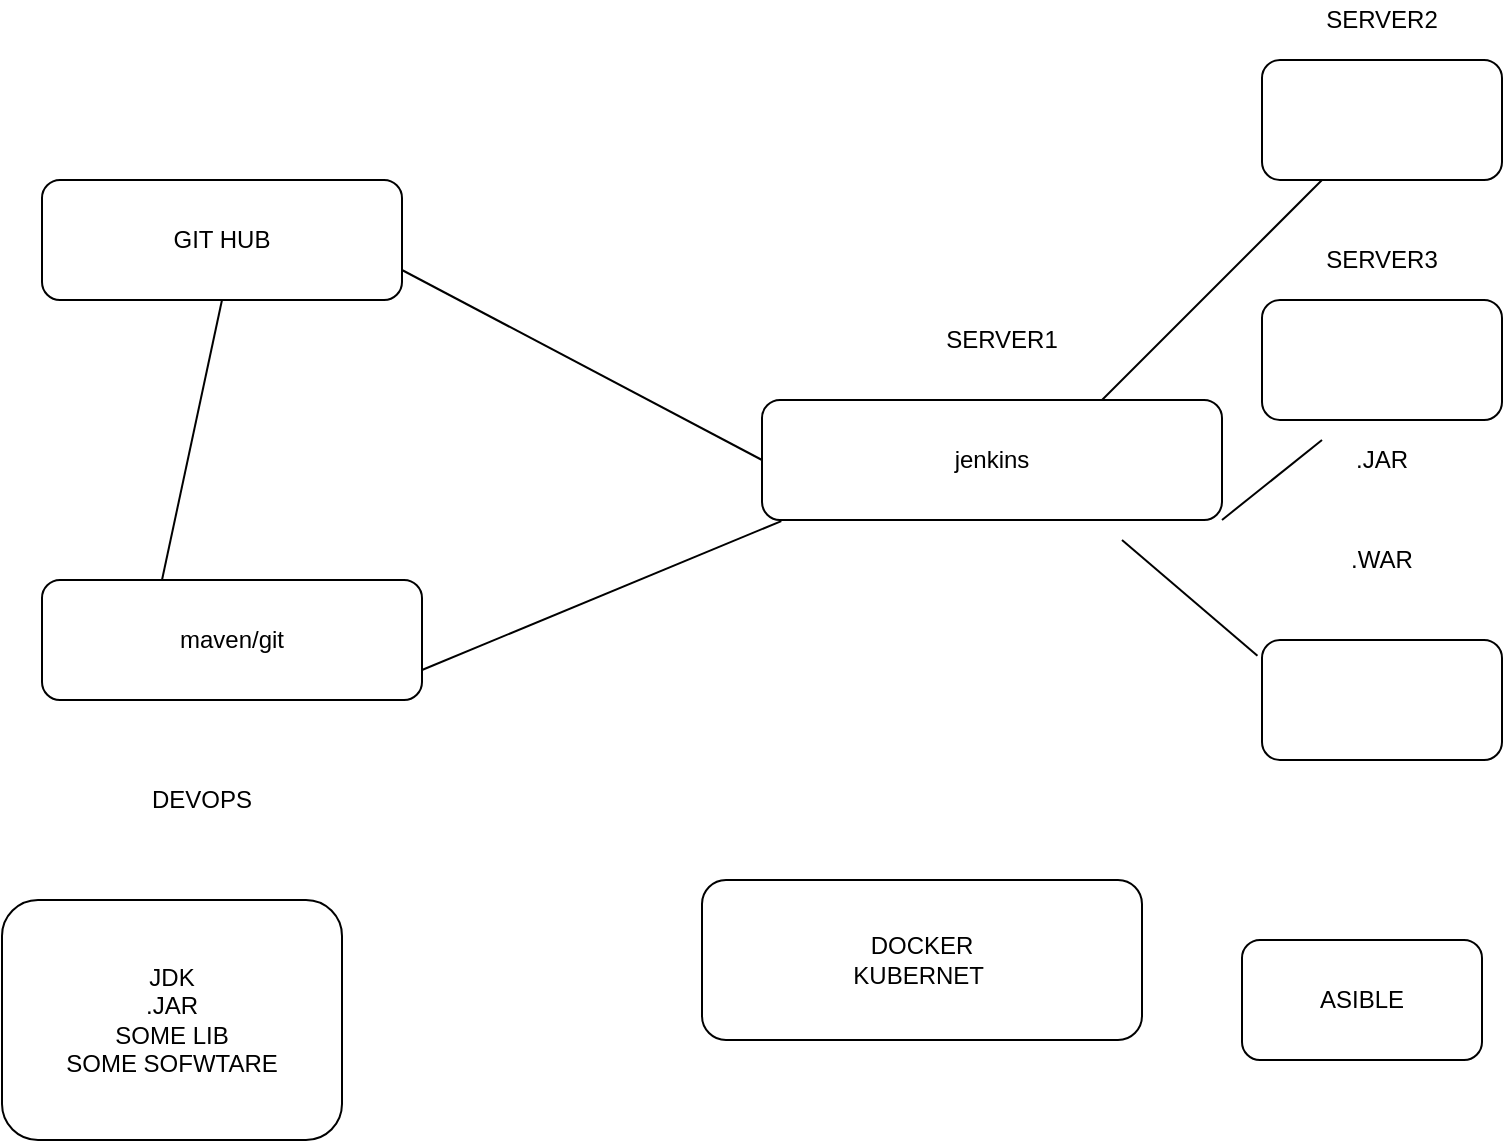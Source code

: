 <mxfile version="14.9.3" type="github">
  <diagram id="axSN_ILpecY8JrCQ5q0i" name="Page-1">
    <mxGraphModel dx="1209" dy="562" grid="1" gridSize="10" guides="1" tooltips="1" connect="1" arrows="1" fold="1" page="1" pageScale="1" pageWidth="850" pageHeight="1100" math="0" shadow="0">
      <root>
        <mxCell id="0" />
        <mxCell id="1" parent="0" />
        <mxCell id="flfyITmb0PiYXnOCrmWV-1" value="GIT HUB" style="rounded=1;whiteSpace=wrap;html=1;" vertex="1" parent="1">
          <mxGeometry x="90" y="180" width="180" height="60" as="geometry" />
        </mxCell>
        <mxCell id="flfyITmb0PiYXnOCrmWV-2" value="maven/git" style="rounded=1;whiteSpace=wrap;html=1;" vertex="1" parent="1">
          <mxGeometry x="90" y="380" width="190" height="60" as="geometry" />
        </mxCell>
        <mxCell id="flfyITmb0PiYXnOCrmWV-3" value="jenkins" style="rounded=1;whiteSpace=wrap;html=1;" vertex="1" parent="1">
          <mxGeometry x="450" y="290" width="230" height="60" as="geometry" />
        </mxCell>
        <mxCell id="flfyITmb0PiYXnOCrmWV-4" value="" style="endArrow=none;html=1;exitX=1;exitY=0.75;exitDx=0;exitDy=0;entryX=0;entryY=0.5;entryDx=0;entryDy=0;" edge="1" parent="1" source="flfyITmb0PiYXnOCrmWV-1" target="flfyITmb0PiYXnOCrmWV-3">
          <mxGeometry width="50" height="50" relative="1" as="geometry">
            <mxPoint x="270" y="260" as="sourcePoint" />
            <mxPoint x="320" y="210" as="targetPoint" />
          </mxGeometry>
        </mxCell>
        <mxCell id="flfyITmb0PiYXnOCrmWV-5" value="" style="endArrow=none;html=1;exitX=1;exitY=0.75;exitDx=0;exitDy=0;entryX=0.042;entryY=1.009;entryDx=0;entryDy=0;entryPerimeter=0;" edge="1" parent="1" source="flfyITmb0PiYXnOCrmWV-2" target="flfyITmb0PiYXnOCrmWV-3">
          <mxGeometry width="50" height="50" relative="1" as="geometry">
            <mxPoint x="280" y="460" as="sourcePoint" />
            <mxPoint x="330" y="410" as="targetPoint" />
          </mxGeometry>
        </mxCell>
        <mxCell id="flfyITmb0PiYXnOCrmWV-6" value=".JAR" style="text;html=1;strokeColor=none;fillColor=none;align=center;verticalAlign=middle;whiteSpace=wrap;rounded=0;" vertex="1" parent="1">
          <mxGeometry x="740" y="310" width="40" height="20" as="geometry" />
        </mxCell>
        <mxCell id="flfyITmb0PiYXnOCrmWV-7" value=".WAR" style="text;html=1;strokeColor=none;fillColor=none;align=center;verticalAlign=middle;whiteSpace=wrap;rounded=0;" vertex="1" parent="1">
          <mxGeometry x="740" y="360" width="40" height="20" as="geometry" />
        </mxCell>
        <mxCell id="flfyITmb0PiYXnOCrmWV-9" value="" style="endArrow=none;html=1;entryX=0.5;entryY=1;entryDx=0;entryDy=0;" edge="1" parent="1" target="flfyITmb0PiYXnOCrmWV-1">
          <mxGeometry width="50" height="50" relative="1" as="geometry">
            <mxPoint x="150" y="380" as="sourcePoint" />
            <mxPoint x="200" y="340" as="targetPoint" />
          </mxGeometry>
        </mxCell>
        <mxCell id="flfyITmb0PiYXnOCrmWV-10" value="" style="rounded=1;whiteSpace=wrap;html=1;" vertex="1" parent="1">
          <mxGeometry x="700" y="120" width="120" height="60" as="geometry" />
        </mxCell>
        <mxCell id="flfyITmb0PiYXnOCrmWV-11" value="" style="rounded=1;whiteSpace=wrap;html=1;" vertex="1" parent="1">
          <mxGeometry x="700" y="240" width="120" height="60" as="geometry" />
        </mxCell>
        <mxCell id="flfyITmb0PiYXnOCrmWV-12" value="" style="rounded=1;whiteSpace=wrap;html=1;" vertex="1" parent="1">
          <mxGeometry x="700" y="410" width="120" height="60" as="geometry" />
        </mxCell>
        <mxCell id="flfyITmb0PiYXnOCrmWV-13" value="DEVOPS" style="text;html=1;strokeColor=none;fillColor=none;align=center;verticalAlign=middle;whiteSpace=wrap;rounded=0;" vertex="1" parent="1">
          <mxGeometry x="150" y="480" width="40" height="20" as="geometry" />
        </mxCell>
        <mxCell id="flfyITmb0PiYXnOCrmWV-14" value="SERVER1" style="text;html=1;strokeColor=none;fillColor=none;align=center;verticalAlign=middle;whiteSpace=wrap;rounded=0;" vertex="1" parent="1">
          <mxGeometry x="550" y="250" width="40" height="20" as="geometry" />
        </mxCell>
        <mxCell id="flfyITmb0PiYXnOCrmWV-15" value="SERVER2" style="text;html=1;strokeColor=none;fillColor=none;align=center;verticalAlign=middle;whiteSpace=wrap;rounded=0;" vertex="1" parent="1">
          <mxGeometry x="740" y="90" width="40" height="20" as="geometry" />
        </mxCell>
        <mxCell id="flfyITmb0PiYXnOCrmWV-16" value="SERVER3" style="text;html=1;strokeColor=none;fillColor=none;align=center;verticalAlign=middle;whiteSpace=wrap;rounded=0;" vertex="1" parent="1">
          <mxGeometry x="740" y="210" width="40" height="20" as="geometry" />
        </mxCell>
        <mxCell id="flfyITmb0PiYXnOCrmWV-17" value="" style="endArrow=none;html=1;" edge="1" parent="1" target="flfyITmb0PiYXnOCrmWV-10">
          <mxGeometry width="50" height="50" relative="1" as="geometry">
            <mxPoint x="620" y="290" as="sourcePoint" />
            <mxPoint x="670" y="240" as="targetPoint" />
          </mxGeometry>
        </mxCell>
        <mxCell id="flfyITmb0PiYXnOCrmWV-18" value="" style="endArrow=none;html=1;exitX=1;exitY=1;exitDx=0;exitDy=0;" edge="1" parent="1" source="flfyITmb0PiYXnOCrmWV-3">
          <mxGeometry width="50" height="50" relative="1" as="geometry">
            <mxPoint x="670" y="390" as="sourcePoint" />
            <mxPoint x="730" y="310" as="targetPoint" />
          </mxGeometry>
        </mxCell>
        <mxCell id="flfyITmb0PiYXnOCrmWV-19" value="" style="endArrow=none;html=1;entryX=-0.019;entryY=0.131;entryDx=0;entryDy=0;entryPerimeter=0;" edge="1" parent="1" target="flfyITmb0PiYXnOCrmWV-12">
          <mxGeometry width="50" height="50" relative="1" as="geometry">
            <mxPoint x="630" y="360" as="sourcePoint" />
            <mxPoint x="680" y="360" as="targetPoint" />
          </mxGeometry>
        </mxCell>
        <mxCell id="flfyITmb0PiYXnOCrmWV-20" value="ASIBLE" style="rounded=1;whiteSpace=wrap;html=1;" vertex="1" parent="1">
          <mxGeometry x="690" y="560" width="120" height="60" as="geometry" />
        </mxCell>
        <mxCell id="flfyITmb0PiYXnOCrmWV-21" value="DOCKER&lt;br&gt;KUBERNET&amp;nbsp;" style="rounded=1;whiteSpace=wrap;html=1;" vertex="1" parent="1">
          <mxGeometry x="420" y="530" width="220" height="80" as="geometry" />
        </mxCell>
        <mxCell id="flfyITmb0PiYXnOCrmWV-22" value="JDK&lt;br&gt;.JAR&lt;br&gt;SOME LIB&lt;br&gt;SOME SOFWTARE" style="rounded=1;whiteSpace=wrap;html=1;" vertex="1" parent="1">
          <mxGeometry x="70" y="540" width="170" height="120" as="geometry" />
        </mxCell>
      </root>
    </mxGraphModel>
  </diagram>
</mxfile>

